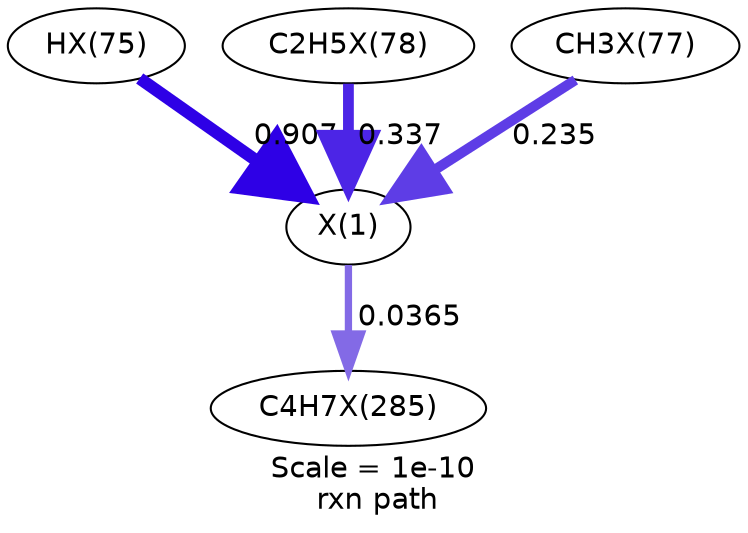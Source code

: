 digraph reaction_paths {
center=1;
s17 -> s15[fontname="Helvetica", style="setlinewidth(5.93)", arrowsize=2.96, color="0.7, 1.41, 0.9"
, label=" 0.907"];
s19 -> s15[fontname="Helvetica", style="setlinewidth(5.18)", arrowsize=2.59, color="0.7, 0.837, 0.9"
, label=" 0.337"];
s18 -> s15[fontname="Helvetica", style="setlinewidth(4.91)", arrowsize=2.45, color="0.7, 0.735, 0.9"
, label=" 0.235"];
s15 -> s29[fontname="Helvetica", style="setlinewidth(3.5)", arrowsize=1.75, color="0.7, 0.536, 0.9"
, label=" 0.0365"];
s15 [ fontname="Helvetica", label="X(1)"];
s17 [ fontname="Helvetica", label="HX(75)"];
s18 [ fontname="Helvetica", label="CH3X(77)"];
s19 [ fontname="Helvetica", label="C2H5X(78)"];
s29 [ fontname="Helvetica", label="C4H7X(285)"];
 label = "Scale = 1e-10\l rxn path";
 fontname = "Helvetica";
}
